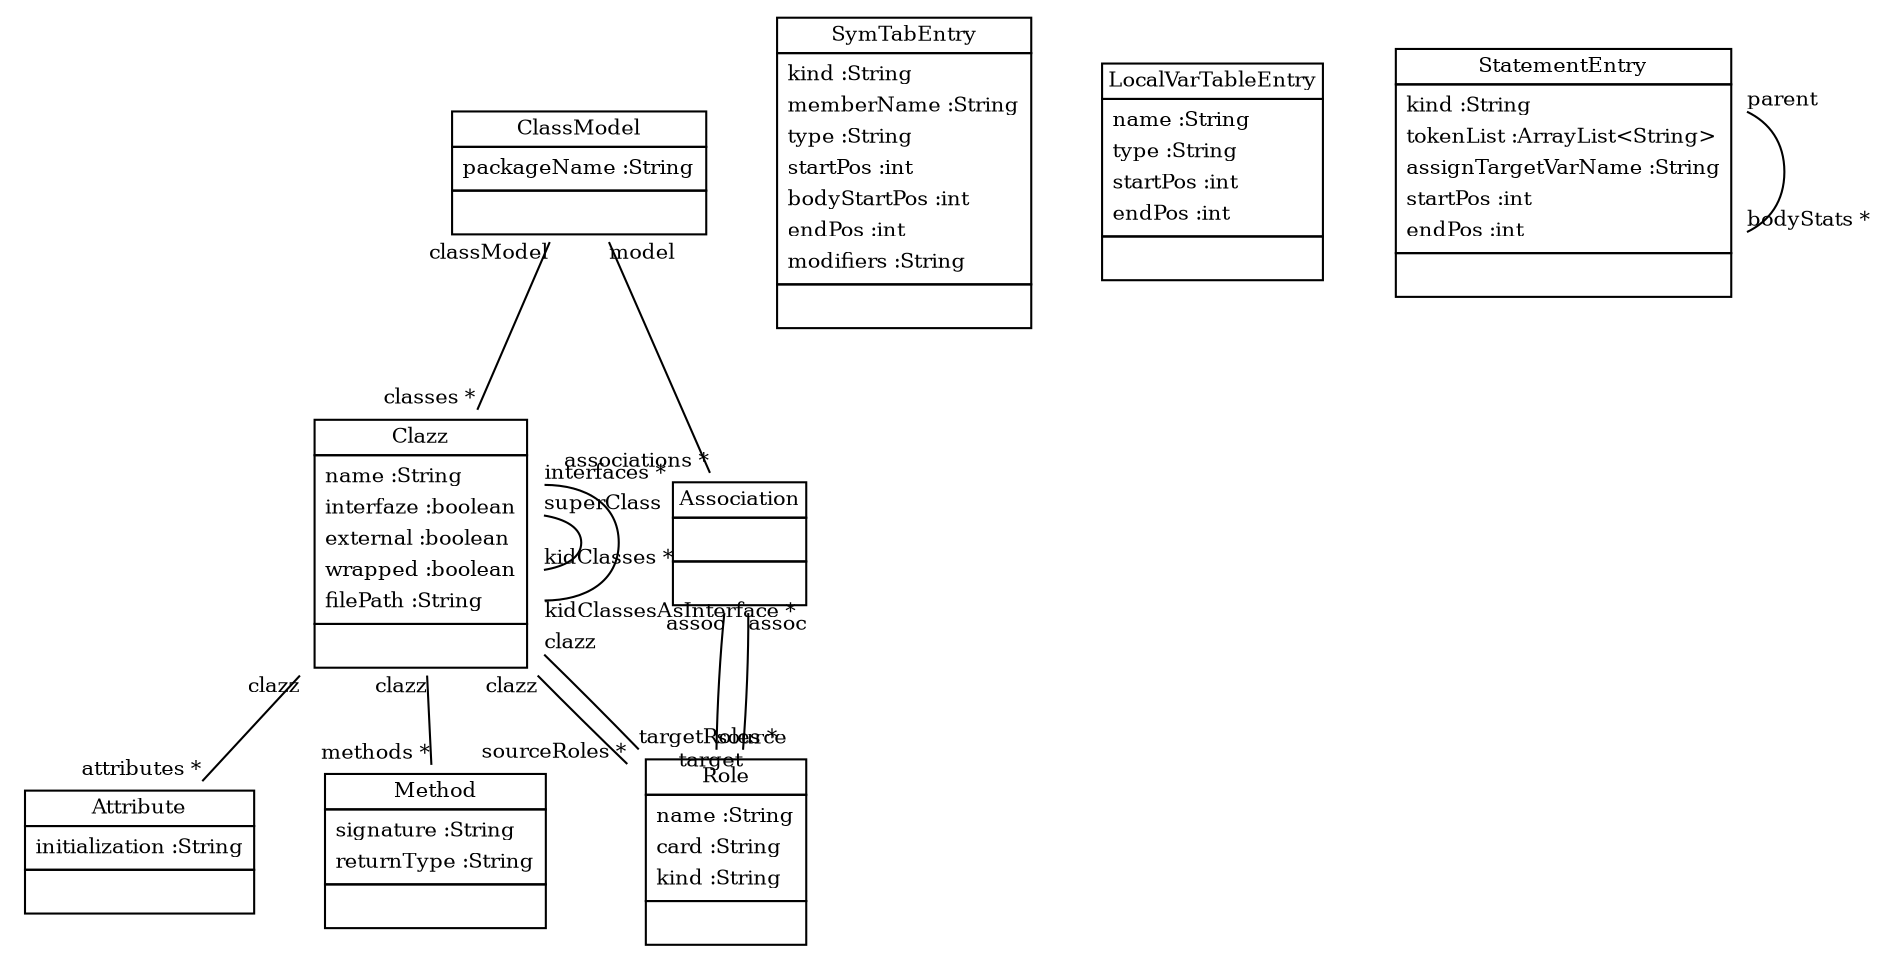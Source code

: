 
 digraph ClassDiagram {
    node [shape = none, fontsize = 10]; 
    edge [fontsize = 10];
    
    
    _ClassModel [label=<<table border='0' cellborder='1' cellspacing='0'> <tr> <td HREF="../src/org/sdmlib/models/classes/ClassModel.java">ClassModel</td> </tr> <tr><td><table border='0' cellborder='0' cellspacing='0'> <tr><td align='left'>packageName :String</td></tr>  </table></td></tr> <tr><td><table border='0' cellborder='0' cellspacing='0'> <tr><td> </td></tr> </table></td></tr> </table>>];
    _Clazz [label=<<table border='0' cellborder='1' cellspacing='0'> <tr> <td HREF="../src/org/sdmlib/models/classes/Clazz.java">Clazz</td> </tr> <tr><td><table border='0' cellborder='0' cellspacing='0'> <tr><td align='left'>name :String</td></tr> <tr><td align='left'>interfaze :boolean</td></tr> <tr><td align='left'>external :boolean</td></tr> <tr><td align='left'>wrapped :boolean</td></tr> <tr><td align='left'>filePath :String</td></tr>  </table></td></tr> <tr><td><table border='0' cellborder='0' cellspacing='0'> <tr><td> </td></tr> </table></td></tr> </table>>];
    _Attribute [label=<<table border='0' cellborder='1' cellspacing='0'> <tr> <td HREF="../src/org/sdmlib/models/classes/Attribute.java">Attribute</td> </tr> <tr><td><table border='0' cellborder='0' cellspacing='0'> <tr><td align='left'>initialization :String</td></tr>  </table></td></tr> <tr><td><table border='0' cellborder='0' cellspacing='0'> <tr><td> </td></tr> </table></td></tr> </table>>];
    _Method [label=<<table border='0' cellborder='1' cellspacing='0'> <tr> <td HREF="../src/org/sdmlib/models/classes/Method.java">Method</td> </tr> <tr><td><table border='0' cellborder='0' cellspacing='0'> <tr><td align='left'>signature :String</td></tr> <tr><td align='left'>returnType :String</td></tr>  </table></td></tr> <tr><td><table border='0' cellborder='0' cellspacing='0'> <tr><td> </td></tr> </table></td></tr> </table>>];
    _Association [label=<<table border='0' cellborder='1' cellspacing='0'> <tr> <td HREF="../src/org/sdmlib/models/classes/Association.java">Association</td> </tr> <tr><td><table border='0' cellborder='0' cellspacing='0'> <tr><td> </td></tr> </table></td></tr> <tr><td><table border='0' cellborder='0' cellspacing='0'> <tr><td> </td></tr> </table></td></tr> </table>>];
    _Role [label=<<table border='0' cellborder='1' cellspacing='0'> <tr> <td HREF="../src/org/sdmlib/models/classes/Role.java">Role</td> </tr> <tr><td><table border='0' cellborder='0' cellspacing='0'> <tr><td align='left'>name :String</td></tr> <tr><td align='left'>card :String</td></tr> <tr><td align='left'>kind :String</td></tr>  </table></td></tr> <tr><td><table border='0' cellborder='0' cellspacing='0'> <tr><td> </td></tr> </table></td></tr> </table>>];
    _SymTabEntry [label=<<table border='0' cellborder='1' cellspacing='0'> <tr> <td HREF="../src/org/sdmlib/codegen/SymTabEntry.java">SymTabEntry</td> </tr> <tr><td><table border='0' cellborder='0' cellspacing='0'> <tr><td align='left'>kind :String</td></tr> <tr><td align='left'>memberName :String</td></tr> <tr><td align='left'>type :String</td></tr> <tr><td align='left'>startPos :int</td></tr> <tr><td align='left'>bodyStartPos :int</td></tr> <tr><td align='left'>endPos :int</td></tr> <tr><td align='left'>modifiers :String</td></tr>  </table></td></tr> <tr><td><table border='0' cellborder='0' cellspacing='0'> <tr><td> </td></tr> </table></td></tr> </table>>];
    _LocalVarTableEntry [label=<<table border='0' cellborder='1' cellspacing='0'> <tr> <td HREF="../src/org/sdmlib/codegen/LocalVarTableEntry.java">LocalVarTableEntry</td> </tr> <tr><td><table border='0' cellborder='0' cellspacing='0'> <tr><td align='left'>name :String</td></tr> <tr><td align='left'>type :String</td></tr> <tr><td align='left'>startPos :int</td></tr> <tr><td align='left'>endPos :int</td></tr>  </table></td></tr> <tr><td><table border='0' cellborder='0' cellspacing='0'> <tr><td> </td></tr> </table></td></tr> </table>>];
    _StatementEntry [label=<<table border='0' cellborder='1' cellspacing='0'> <tr> <td HREF="../src/org/sdmlib/codegen/StatementEntry.java">StatementEntry</td> </tr> <tr><td><table border='0' cellborder='0' cellspacing='0'> <tr><td align='left'>kind :String</td></tr> <tr><td align='left'>tokenList :ArrayList&#60;String&#62;</td></tr> <tr><td align='left'>assignTargetVarName :String</td></tr> <tr><td align='left'>startPos :int</td></tr> <tr><td align='left'>endPos :int</td></tr>  </table></td></tr> <tr><td><table border='0' cellborder='0' cellspacing='0'> <tr><td> </td></tr> </table></td></tr> </table>>];
    
    
    
    _ClassModel -> _Clazz [headlabel = "classes *" taillabel = "classModel" arrowhead = "none" ];
    _Clazz -> _Clazz [headlabel = "kidClasses *" taillabel = "superClass" arrowhead = "none" ];
    _Clazz -> _Clazz [headlabel = "kidClassesAsInterface *" taillabel = "interfaces *" arrowhead = "none" ];
    _Clazz -> _Attribute [headlabel = "attributes *" taillabel = "clazz" arrowhead = "none" ];
    _Clazz -> _Method [headlabel = "methods *" taillabel = "clazz" arrowhead = "none" ];
    _ClassModel -> _Association [headlabel = "associations *" taillabel = "model" arrowhead = "none" ];
    _Clazz -> _Role [headlabel = "sourceRoles *" taillabel = "clazz" arrowhead = "none" ];
    _Clazz -> _Role [headlabel = "targetRoles *" taillabel = "clazz" arrowhead = "none" ];
    _Association -> _Role [headlabel = "source" taillabel = "assoc" arrowhead = "none" ];
    _Association -> _Role [headlabel = "target" taillabel = "assoc" arrowhead = "none" ];
    _StatementEntry -> _StatementEntry [headlabel = "bodyStats *" taillabel = "parent" arrowhead = "none" ];
}
